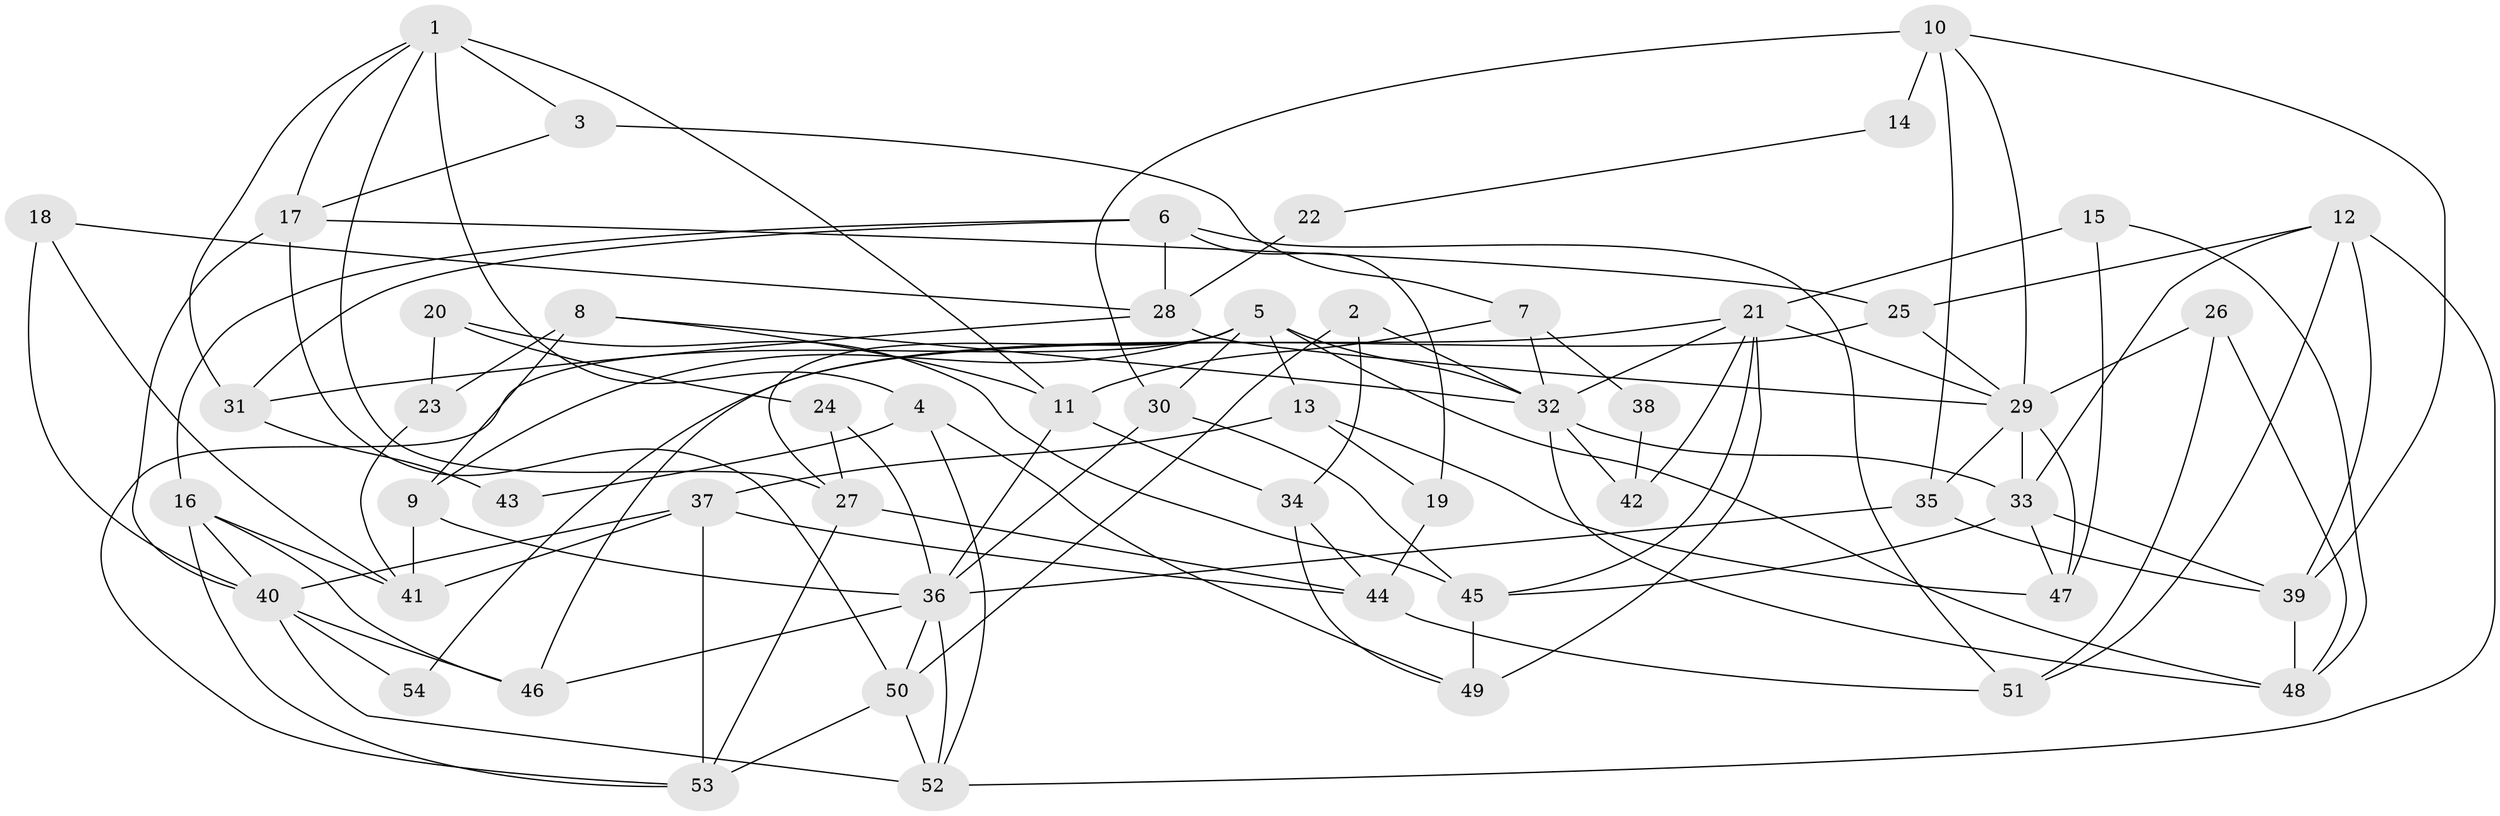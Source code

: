 // original degree distribution, {4: 0.37662337662337664, 6: 0.05194805194805195, 3: 0.24675324675324675, 9: 0.012987012987012988, 5: 0.2077922077922078, 2: 0.09090909090909091, 8: 0.012987012987012988}
// Generated by graph-tools (version 1.1) at 2025/37/03/04/25 23:37:12]
// undirected, 54 vertices, 119 edges
graph export_dot {
  node [color=gray90,style=filled];
  1;
  2;
  3;
  4;
  5;
  6;
  7;
  8;
  9;
  10;
  11;
  12;
  13;
  14;
  15;
  16;
  17;
  18;
  19;
  20;
  21;
  22;
  23;
  24;
  25;
  26;
  27;
  28;
  29;
  30;
  31;
  32;
  33;
  34;
  35;
  36;
  37;
  38;
  39;
  40;
  41;
  42;
  43;
  44;
  45;
  46;
  47;
  48;
  49;
  50;
  51;
  52;
  53;
  54;
  1 -- 3 [weight=1.0];
  1 -- 4 [weight=1.0];
  1 -- 11 [weight=1.0];
  1 -- 17 [weight=1.0];
  1 -- 27 [weight=1.0];
  1 -- 31 [weight=1.0];
  2 -- 32 [weight=1.0];
  2 -- 34 [weight=1.0];
  2 -- 50 [weight=2.0];
  3 -- 7 [weight=1.0];
  3 -- 17 [weight=1.0];
  4 -- 43 [weight=1.0];
  4 -- 49 [weight=1.0];
  4 -- 52 [weight=1.0];
  5 -- 9 [weight=1.0];
  5 -- 13 [weight=1.0];
  5 -- 27 [weight=1.0];
  5 -- 30 [weight=1.0];
  5 -- 32 [weight=2.0];
  5 -- 48 [weight=1.0];
  5 -- 53 [weight=1.0];
  6 -- 16 [weight=1.0];
  6 -- 19 [weight=1.0];
  6 -- 28 [weight=1.0];
  6 -- 31 [weight=1.0];
  6 -- 51 [weight=1.0];
  7 -- 11 [weight=1.0];
  7 -- 32 [weight=1.0];
  7 -- 38 [weight=1.0];
  8 -- 9 [weight=1.0];
  8 -- 11 [weight=1.0];
  8 -- 23 [weight=2.0];
  8 -- 32 [weight=1.0];
  9 -- 36 [weight=1.0];
  9 -- 41 [weight=1.0];
  10 -- 14 [weight=2.0];
  10 -- 29 [weight=1.0];
  10 -- 30 [weight=1.0];
  10 -- 35 [weight=1.0];
  10 -- 39 [weight=1.0];
  11 -- 34 [weight=1.0];
  11 -- 36 [weight=1.0];
  12 -- 25 [weight=1.0];
  12 -- 33 [weight=1.0];
  12 -- 39 [weight=1.0];
  12 -- 51 [weight=1.0];
  12 -- 52 [weight=1.0];
  13 -- 19 [weight=1.0];
  13 -- 37 [weight=1.0];
  13 -- 47 [weight=1.0];
  14 -- 22 [weight=1.0];
  15 -- 21 [weight=2.0];
  15 -- 47 [weight=1.0];
  15 -- 48 [weight=1.0];
  16 -- 40 [weight=1.0];
  16 -- 41 [weight=1.0];
  16 -- 46 [weight=1.0];
  16 -- 53 [weight=1.0];
  17 -- 25 [weight=1.0];
  17 -- 40 [weight=1.0];
  17 -- 50 [weight=1.0];
  18 -- 28 [weight=1.0];
  18 -- 40 [weight=1.0];
  18 -- 41 [weight=1.0];
  19 -- 44 [weight=1.0];
  20 -- 23 [weight=2.0];
  20 -- 24 [weight=1.0];
  20 -- 45 [weight=1.0];
  21 -- 29 [weight=1.0];
  21 -- 32 [weight=1.0];
  21 -- 42 [weight=1.0];
  21 -- 45 [weight=1.0];
  21 -- 46 [weight=1.0];
  21 -- 49 [weight=1.0];
  22 -- 28 [weight=2.0];
  23 -- 41 [weight=1.0];
  24 -- 27 [weight=1.0];
  24 -- 36 [weight=1.0];
  25 -- 29 [weight=1.0];
  25 -- 54 [weight=1.0];
  26 -- 29 [weight=1.0];
  26 -- 48 [weight=1.0];
  26 -- 51 [weight=1.0];
  27 -- 44 [weight=1.0];
  27 -- 53 [weight=1.0];
  28 -- 29 [weight=1.0];
  28 -- 31 [weight=1.0];
  29 -- 33 [weight=1.0];
  29 -- 35 [weight=1.0];
  29 -- 47 [weight=1.0];
  30 -- 36 [weight=1.0];
  30 -- 45 [weight=1.0];
  31 -- 43 [weight=1.0];
  32 -- 33 [weight=1.0];
  32 -- 42 [weight=1.0];
  32 -- 48 [weight=1.0];
  33 -- 39 [weight=1.0];
  33 -- 45 [weight=1.0];
  33 -- 47 [weight=1.0];
  34 -- 44 [weight=2.0];
  34 -- 49 [weight=1.0];
  35 -- 36 [weight=1.0];
  35 -- 39 [weight=1.0];
  36 -- 46 [weight=1.0];
  36 -- 50 [weight=1.0];
  36 -- 52 [weight=1.0];
  37 -- 40 [weight=2.0];
  37 -- 41 [weight=1.0];
  37 -- 44 [weight=1.0];
  37 -- 53 [weight=1.0];
  38 -- 42 [weight=1.0];
  39 -- 48 [weight=1.0];
  40 -- 46 [weight=1.0];
  40 -- 52 [weight=1.0];
  40 -- 54 [weight=1.0];
  44 -- 51 [weight=1.0];
  45 -- 49 [weight=2.0];
  50 -- 52 [weight=2.0];
  50 -- 53 [weight=1.0];
}

